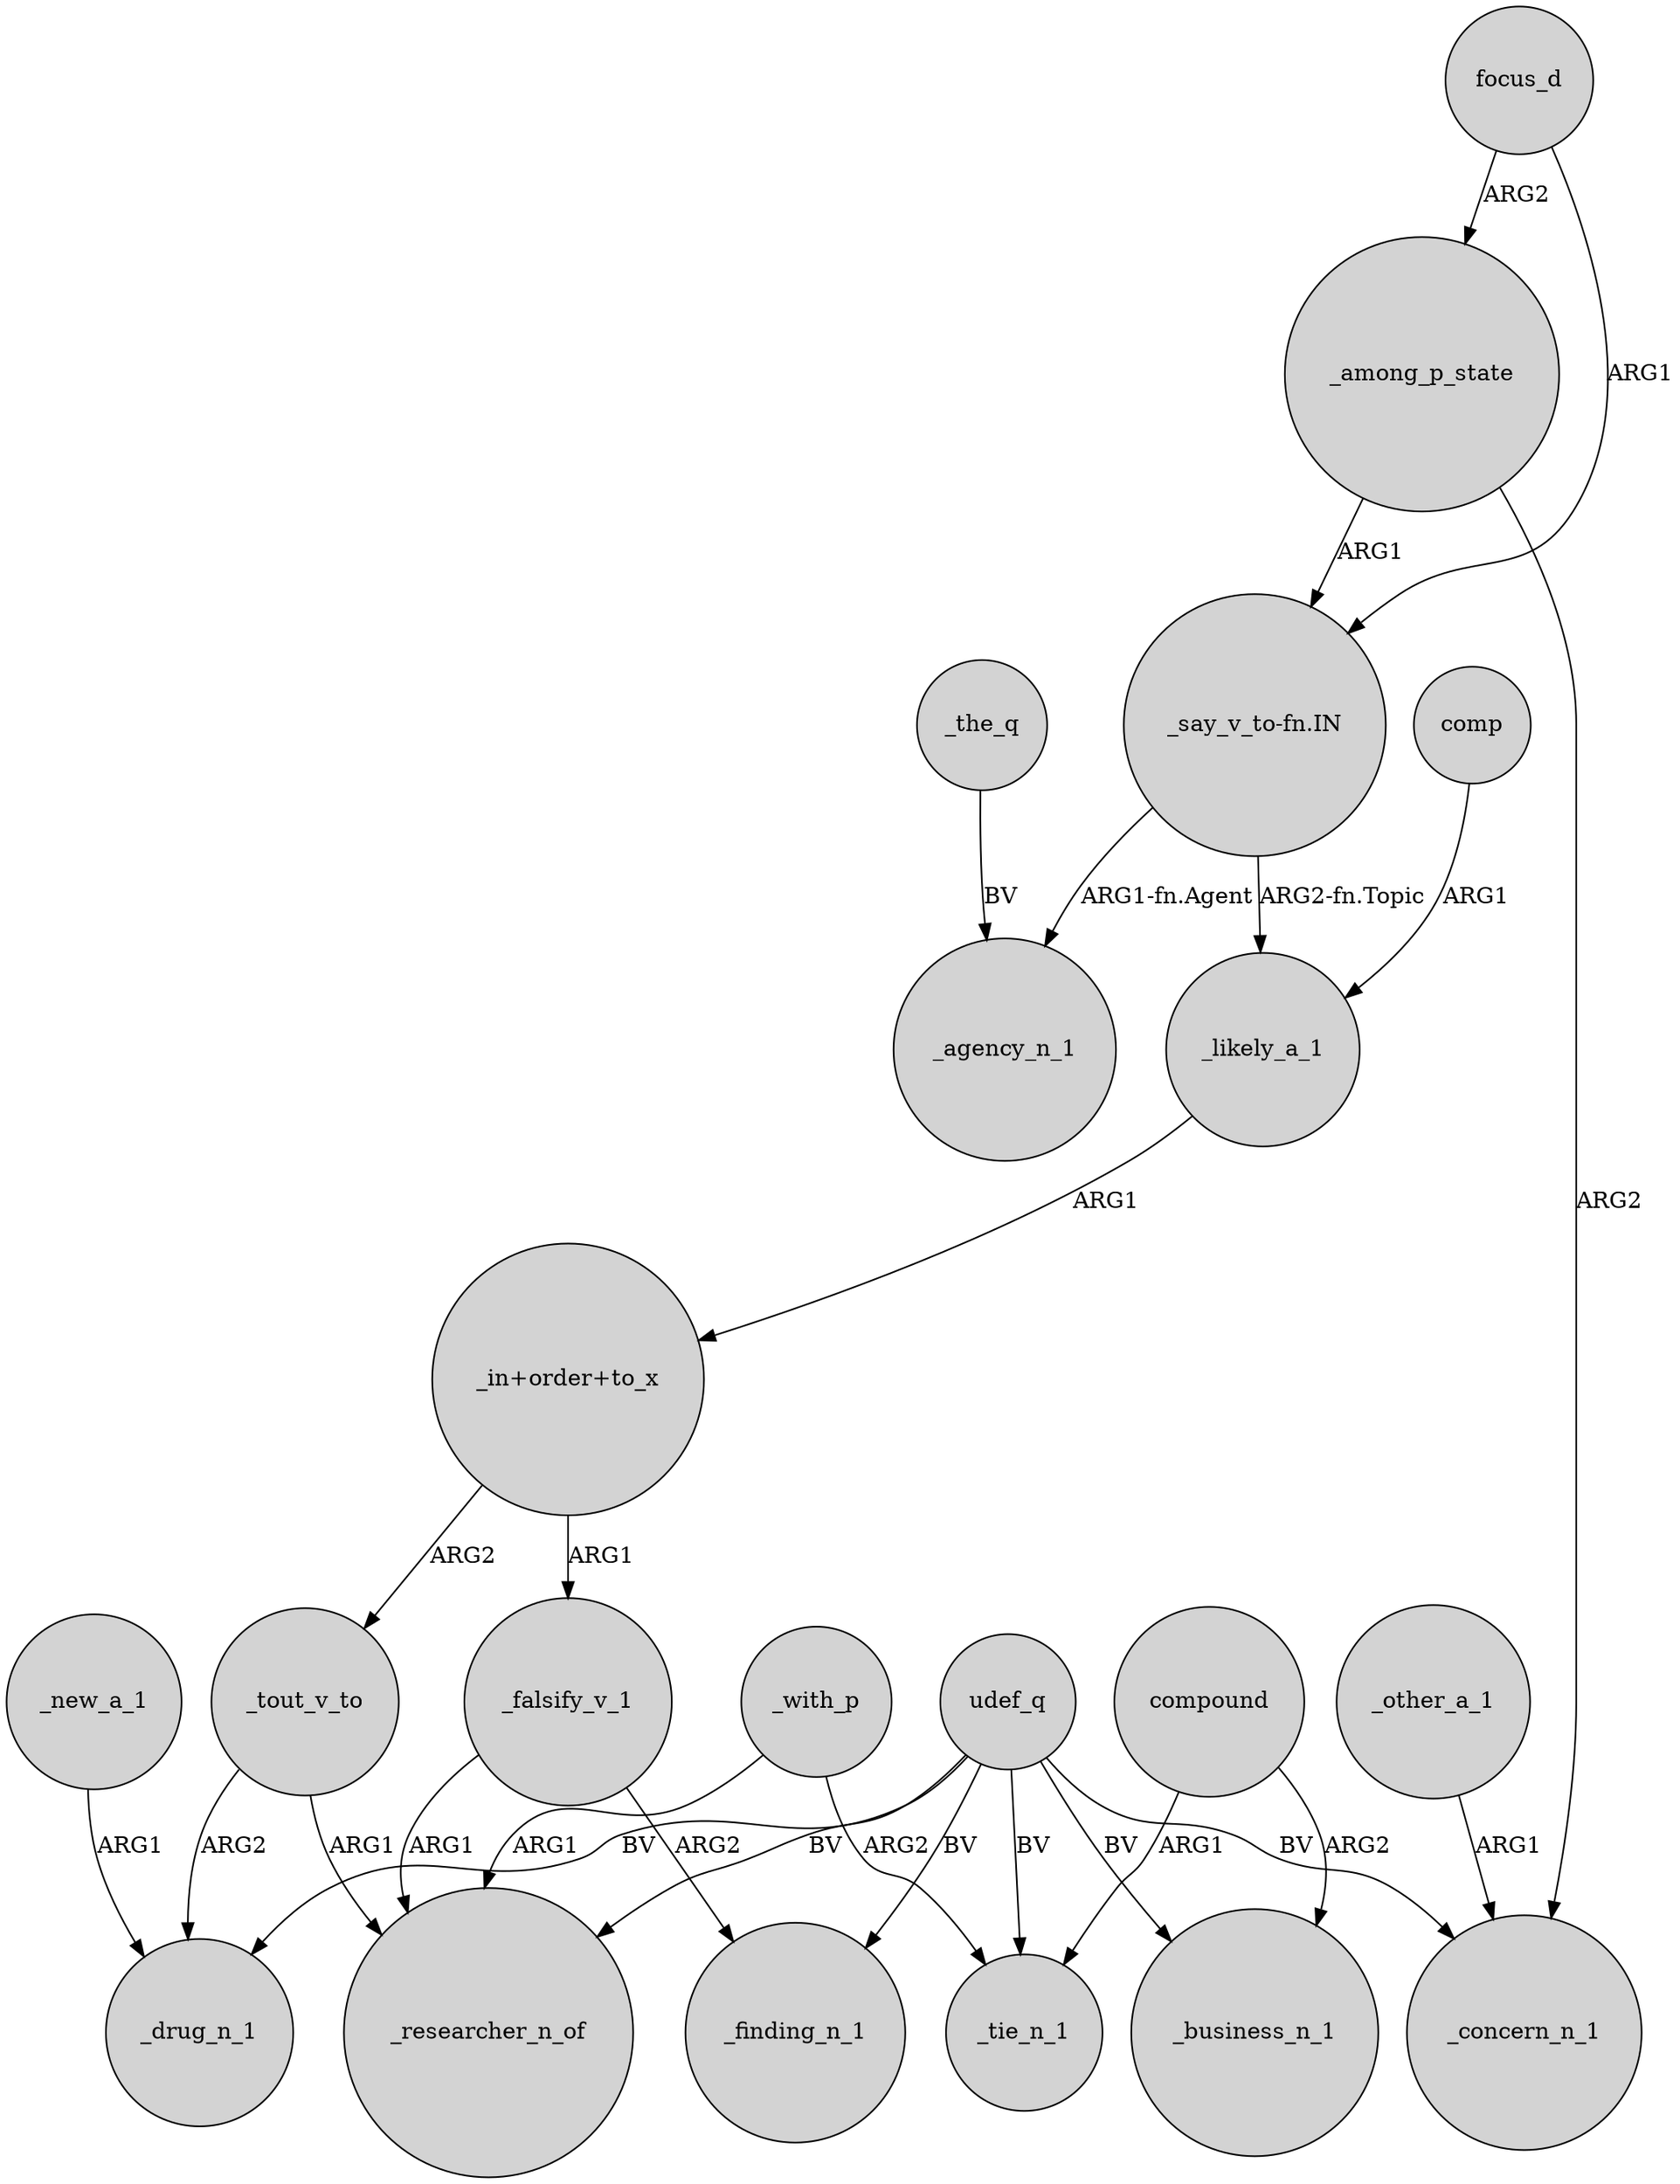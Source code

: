 digraph {
	node [shape=circle style=filled]
	_the_q -> _agency_n_1 [label=BV]
	_among_p_state -> "_say_v_to-fn.IN" [label=ARG1]
	_falsify_v_1 -> _finding_n_1 [label=ARG2]
	"_say_v_to-fn.IN" -> _agency_n_1 [label="ARG1-fn.Agent"]
	"_in+order+to_x" -> _tout_v_to [label=ARG2]
	_new_a_1 -> _drug_n_1 [label=ARG1]
	_falsify_v_1 -> _researcher_n_of [label=ARG1]
	_among_p_state -> _concern_n_1 [label=ARG2]
	udef_q -> _tie_n_1 [label=BV]
	compound -> _tie_n_1 [label=ARG1]
	udef_q -> _drug_n_1 [label=BV]
	_tout_v_to -> _drug_n_1 [label=ARG2]
	_other_a_1 -> _concern_n_1 [label=ARG1]
	udef_q -> _researcher_n_of [label=BV]
	_with_p -> _researcher_n_of [label=ARG1]
	udef_q -> _concern_n_1 [label=BV]
	compound -> _business_n_1 [label=ARG2]
	"_say_v_to-fn.IN" -> _likely_a_1 [label="ARG2-fn.Topic"]
	_tout_v_to -> _researcher_n_of [label=ARG1]
	udef_q -> _business_n_1 [label=BV]
	"_in+order+to_x" -> _falsify_v_1 [label=ARG1]
	udef_q -> _finding_n_1 [label=BV]
	focus_d -> _among_p_state [label=ARG2]
	comp -> _likely_a_1 [label=ARG1]
	_with_p -> _tie_n_1 [label=ARG2]
	_likely_a_1 -> "_in+order+to_x" [label=ARG1]
	focus_d -> "_say_v_to-fn.IN" [label=ARG1]
}
